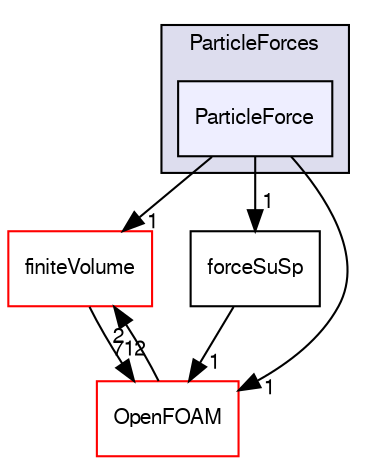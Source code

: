 digraph "src/lagrangian/intermediate/submodels/Kinematic/ParticleForces/ParticleForce" {
  bgcolor=transparent;
  compound=true
  node [ fontsize="10", fontname="FreeSans"];
  edge [ labelfontsize="10", labelfontname="FreeSans"];
  subgraph clusterdir_7880c6dec9d81c909715027e243e12ba {
    graph [ bgcolor="#ddddee", pencolor="black", label="ParticleForces" fontname="FreeSans", fontsize="10", URL="dir_7880c6dec9d81c909715027e243e12ba.html"]
  dir_6ac06ece5f26f1196a12108b46c15ea0 [shape=box, label="ParticleForce", style="filled", fillcolor="#eeeeff", pencolor="black", URL="dir_6ac06ece5f26f1196a12108b46c15ea0.html"];
  }
  dir_9bd15774b555cf7259a6fa18f99fe99b [shape=box label="finiteVolume" color="red" URL="dir_9bd15774b555cf7259a6fa18f99fe99b.html"];
  dir_294de1ccd4be9c8537f221ea9a79b8a4 [shape=box label="forceSuSp" URL="dir_294de1ccd4be9c8537f221ea9a79b8a4.html"];
  dir_c5473ff19b20e6ec4dfe5c310b3778a8 [shape=box label="OpenFOAM" color="red" URL="dir_c5473ff19b20e6ec4dfe5c310b3778a8.html"];
  dir_9bd15774b555cf7259a6fa18f99fe99b->dir_c5473ff19b20e6ec4dfe5c310b3778a8 [headlabel="712", labeldistance=1.5 headhref="dir_000749_001732.html"];
  dir_6ac06ece5f26f1196a12108b46c15ea0->dir_9bd15774b555cf7259a6fa18f99fe99b [headlabel="1", labeldistance=1.5 headhref="dir_001380_000749.html"];
  dir_6ac06ece5f26f1196a12108b46c15ea0->dir_294de1ccd4be9c8537f221ea9a79b8a4 [headlabel="1", labeldistance=1.5 headhref="dir_001380_001372.html"];
  dir_6ac06ece5f26f1196a12108b46c15ea0->dir_c5473ff19b20e6ec4dfe5c310b3778a8 [headlabel="1", labeldistance=1.5 headhref="dir_001380_001732.html"];
  dir_294de1ccd4be9c8537f221ea9a79b8a4->dir_c5473ff19b20e6ec4dfe5c310b3778a8 [headlabel="1", labeldistance=1.5 headhref="dir_001372_001732.html"];
  dir_c5473ff19b20e6ec4dfe5c310b3778a8->dir_9bd15774b555cf7259a6fa18f99fe99b [headlabel="2", labeldistance=1.5 headhref="dir_001732_000749.html"];
}
